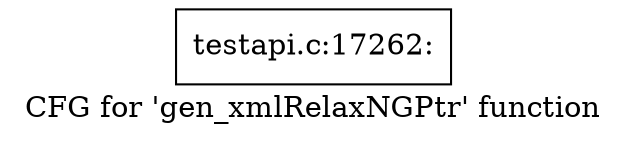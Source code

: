 digraph "CFG for 'gen_xmlRelaxNGPtr' function" {
	label="CFG for 'gen_xmlRelaxNGPtr' function";

	Node0x49ecf00 [shape=record,label="{testapi.c:17262:}"];
}
